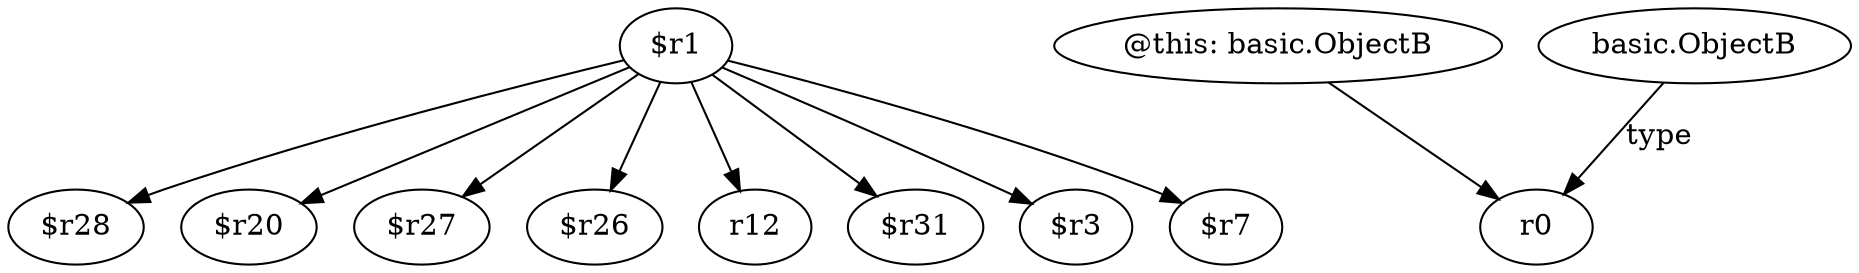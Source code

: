 digraph g {
0[label="$r1"]
1[label="$r28"]
0->1[label=""]
2[label="@this: basic.ObjectB"]
3[label="r0"]
2->3[label=""]
4[label="$r20"]
0->4[label=""]
5[label="$r27"]
0->5[label=""]
6[label="$r26"]
0->6[label=""]
7[label="r12"]
0->7[label=""]
8[label="basic.ObjectB"]
8->3[label="type"]
9[label="$r31"]
0->9[label=""]
10[label="$r3"]
0->10[label=""]
11[label="$r7"]
0->11[label=""]
}